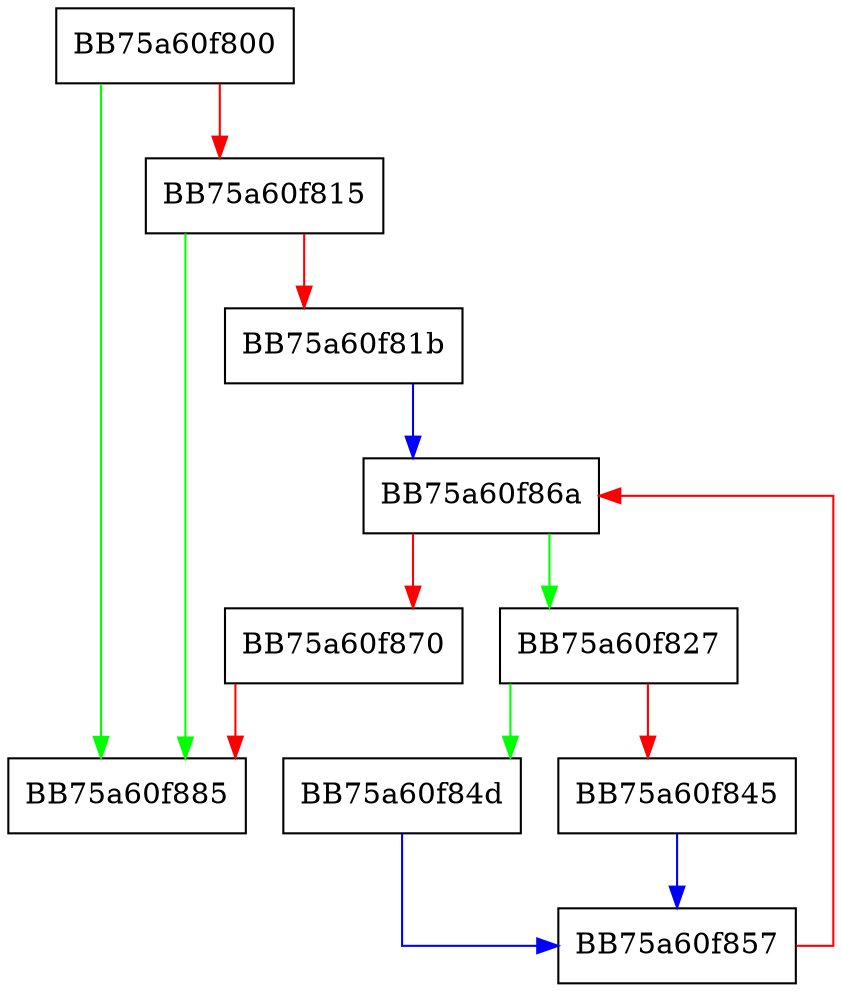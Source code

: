 digraph stop {
  node [shape="box"];
  graph [splines=ortho];
  BB75a60f800 -> BB75a60f885 [color="green"];
  BB75a60f800 -> BB75a60f815 [color="red"];
  BB75a60f815 -> BB75a60f885 [color="green"];
  BB75a60f815 -> BB75a60f81b [color="red"];
  BB75a60f81b -> BB75a60f86a [color="blue"];
  BB75a60f827 -> BB75a60f84d [color="green"];
  BB75a60f827 -> BB75a60f845 [color="red"];
  BB75a60f845 -> BB75a60f857 [color="blue"];
  BB75a60f84d -> BB75a60f857 [color="blue"];
  BB75a60f857 -> BB75a60f86a [color="red"];
  BB75a60f86a -> BB75a60f827 [color="green"];
  BB75a60f86a -> BB75a60f870 [color="red"];
  BB75a60f870 -> BB75a60f885 [color="red"];
}